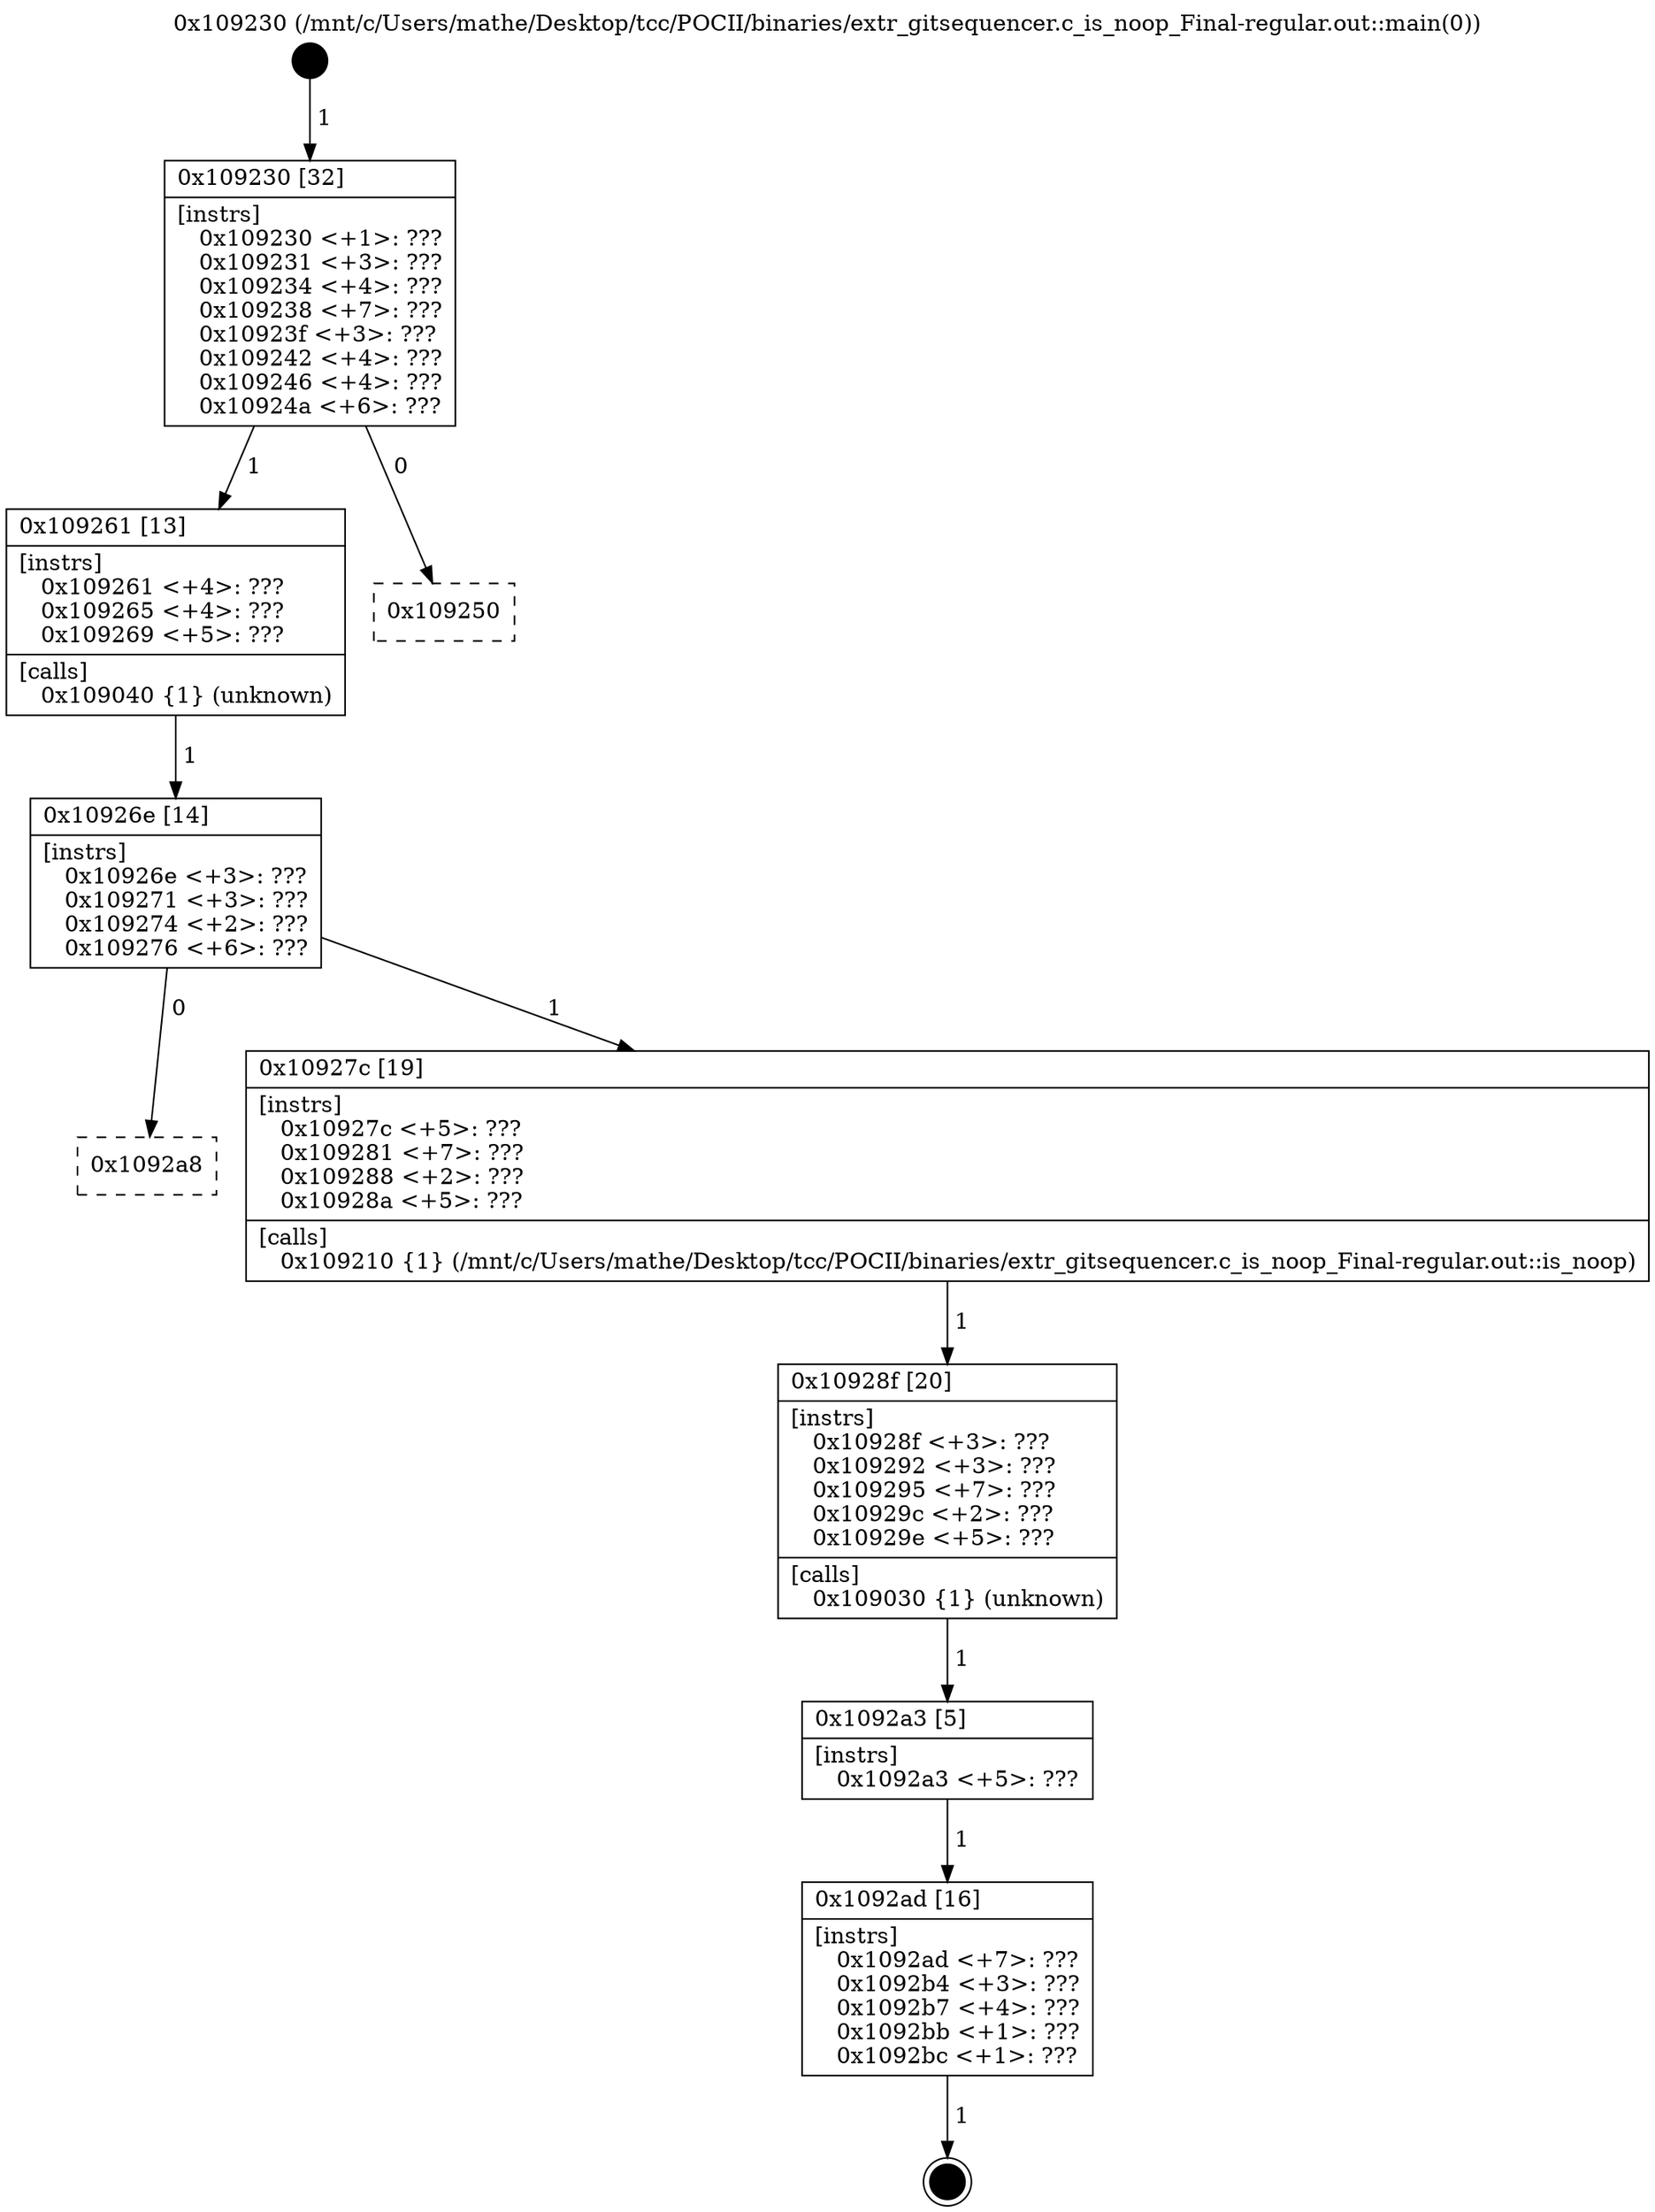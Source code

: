 digraph "0x109230" {
  label = "0x109230 (/mnt/c/Users/mathe/Desktop/tcc/POCII/binaries/extr_gitsequencer.c_is_noop_Final-regular.out::main(0))"
  labelloc = "t"
  node[shape=record]

  Entry [label="",width=0.3,height=0.3,shape=circle,fillcolor=black,style=filled]
  "0x109230" [label="{
     0x109230 [32]\l
     | [instrs]\l
     &nbsp;&nbsp;0x109230 \<+1\>: ???\l
     &nbsp;&nbsp;0x109231 \<+3\>: ???\l
     &nbsp;&nbsp;0x109234 \<+4\>: ???\l
     &nbsp;&nbsp;0x109238 \<+7\>: ???\l
     &nbsp;&nbsp;0x10923f \<+3\>: ???\l
     &nbsp;&nbsp;0x109242 \<+4\>: ???\l
     &nbsp;&nbsp;0x109246 \<+4\>: ???\l
     &nbsp;&nbsp;0x10924a \<+6\>: ???\l
  }"]
  "0x109261" [label="{
     0x109261 [13]\l
     | [instrs]\l
     &nbsp;&nbsp;0x109261 \<+4\>: ???\l
     &nbsp;&nbsp;0x109265 \<+4\>: ???\l
     &nbsp;&nbsp;0x109269 \<+5\>: ???\l
     | [calls]\l
     &nbsp;&nbsp;0x109040 \{1\} (unknown)\l
  }"]
  "0x109250" [label="{
     0x109250\l
  }", style=dashed]
  "0x10926e" [label="{
     0x10926e [14]\l
     | [instrs]\l
     &nbsp;&nbsp;0x10926e \<+3\>: ???\l
     &nbsp;&nbsp;0x109271 \<+3\>: ???\l
     &nbsp;&nbsp;0x109274 \<+2\>: ???\l
     &nbsp;&nbsp;0x109276 \<+6\>: ???\l
  }"]
  "0x1092a8" [label="{
     0x1092a8\l
  }", style=dashed]
  "0x10927c" [label="{
     0x10927c [19]\l
     | [instrs]\l
     &nbsp;&nbsp;0x10927c \<+5\>: ???\l
     &nbsp;&nbsp;0x109281 \<+7\>: ???\l
     &nbsp;&nbsp;0x109288 \<+2\>: ???\l
     &nbsp;&nbsp;0x10928a \<+5\>: ???\l
     | [calls]\l
     &nbsp;&nbsp;0x109210 \{1\} (/mnt/c/Users/mathe/Desktop/tcc/POCII/binaries/extr_gitsequencer.c_is_noop_Final-regular.out::is_noop)\l
  }"]
  Exit [label="",width=0.3,height=0.3,shape=circle,fillcolor=black,style=filled,peripheries=2]
  "0x10928f" [label="{
     0x10928f [20]\l
     | [instrs]\l
     &nbsp;&nbsp;0x10928f \<+3\>: ???\l
     &nbsp;&nbsp;0x109292 \<+3\>: ???\l
     &nbsp;&nbsp;0x109295 \<+7\>: ???\l
     &nbsp;&nbsp;0x10929c \<+2\>: ???\l
     &nbsp;&nbsp;0x10929e \<+5\>: ???\l
     | [calls]\l
     &nbsp;&nbsp;0x109030 \{1\} (unknown)\l
  }"]
  "0x1092a3" [label="{
     0x1092a3 [5]\l
     | [instrs]\l
     &nbsp;&nbsp;0x1092a3 \<+5\>: ???\l
  }"]
  "0x1092ad" [label="{
     0x1092ad [16]\l
     | [instrs]\l
     &nbsp;&nbsp;0x1092ad \<+7\>: ???\l
     &nbsp;&nbsp;0x1092b4 \<+3\>: ???\l
     &nbsp;&nbsp;0x1092b7 \<+4\>: ???\l
     &nbsp;&nbsp;0x1092bb \<+1\>: ???\l
     &nbsp;&nbsp;0x1092bc \<+1\>: ???\l
  }"]
  Entry -> "0x109230" [label=" 1"]
  "0x109230" -> "0x109261" [label=" 1"]
  "0x109230" -> "0x109250" [label=" 0"]
  "0x109261" -> "0x10926e" [label=" 1"]
  "0x10926e" -> "0x1092a8" [label=" 0"]
  "0x10926e" -> "0x10927c" [label=" 1"]
  "0x1092ad" -> Exit [label=" 1"]
  "0x10927c" -> "0x10928f" [label=" 1"]
  "0x10928f" -> "0x1092a3" [label=" 1"]
  "0x1092a3" -> "0x1092ad" [label=" 1"]
}
